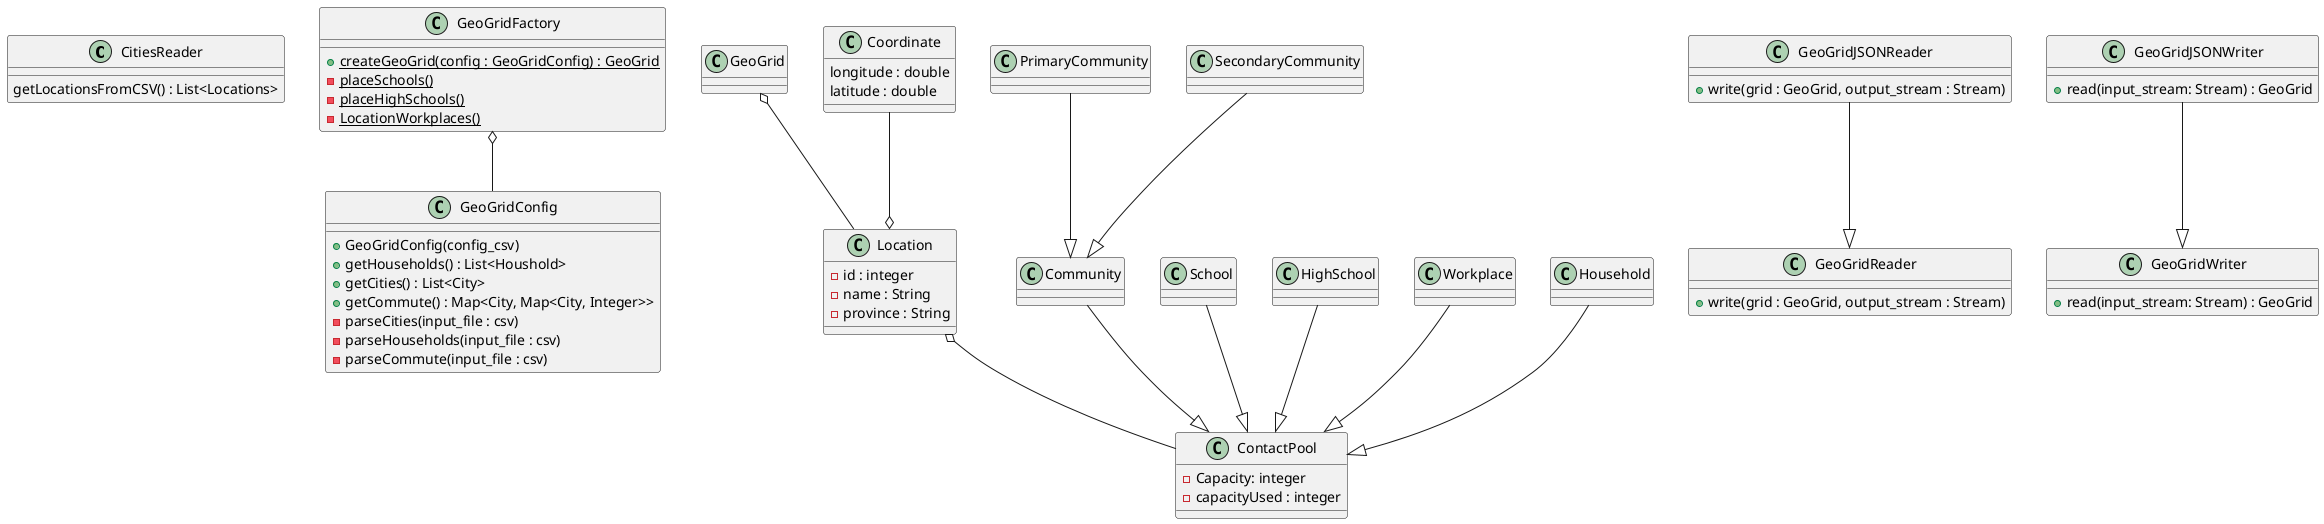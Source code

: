 @startuml

/'
1) We create a GeoGridConfig by passing a config file containing the filename of the households, cities and commutes csv files.
2) We create a GeoGrid by passing the created GeoGridConfig to the "createGeoGrid" method of the GeoGridFactory.
3) This method requests the necessary information from the GeoGridConfig.
'/

class CitiesReader {
	getLocationsFromCSV() : List<Locations>
}

' This holds all info needed to generate a specific geogrid
class GeoGridConfig {
	+ GeoGridConfig(config_csv)
	+ getHouseholds() : List<Houshold>
	+ getCities() : List<City>
	+ getCommute() : Map<City, Map<City, Integer>>
	- parseCities(input_file : csv)
	- parseHouseholds(input_file : csv)
	- parseCommute(input_file : csv)
}

' This is a factory for the GeoGrid
class GeoGridFactory {
	{static} + createGeoGrid(config : GeoGridConfig) : GeoGrid
	{static} - placeSchools() 
	{static} - placeHighSchools()
	{static} - LocationWorkplaces()
}

class GeoGrid {

}

class Community {
    
}

class PrimaryCommunity {

}

class SecondaryCommunity {

}

class School {

}

class HighSchool {

}

class Workplace {

}

class ContactPool {
	- Capacity: integer
	- capacityUsed : integer
}

class Location {
	- id : integer
	- name : String
	- province : String
}

class Household {

}

class Coordinate {
	longitude : double 
	latitude : double 
}

class GeoGridReader {
    + write(grid : GeoGrid, output_stream : Stream)
}

class GeoGridWriter {
    + read(input_stream: Stream) : GeoGrid
}

class GeoGridJSONWriter {
    + read(input_stream: Stream) : GeoGrid
}

class GeoGridJSONReader {
    + write(grid : GeoGrid, output_stream : Stream)
}

School --|> ContactPool
HighSchool --|> ContactPool 
Workplace --|> ContactPool 
Community --|> ContactPool
Household --|> ContactPool

Location o-- ContactPool

PrimaryCommunity --|> Community
SecondaryCommunity --|> Community

GeoGridJSONReader --|> GeoGridReader
GeoGridJSONWriter --|> GeoGridWriter

GeoGrid o-- Location
GeoGridFactory o-- GeoGridConfig

Coordinate --o Location
@enduml
